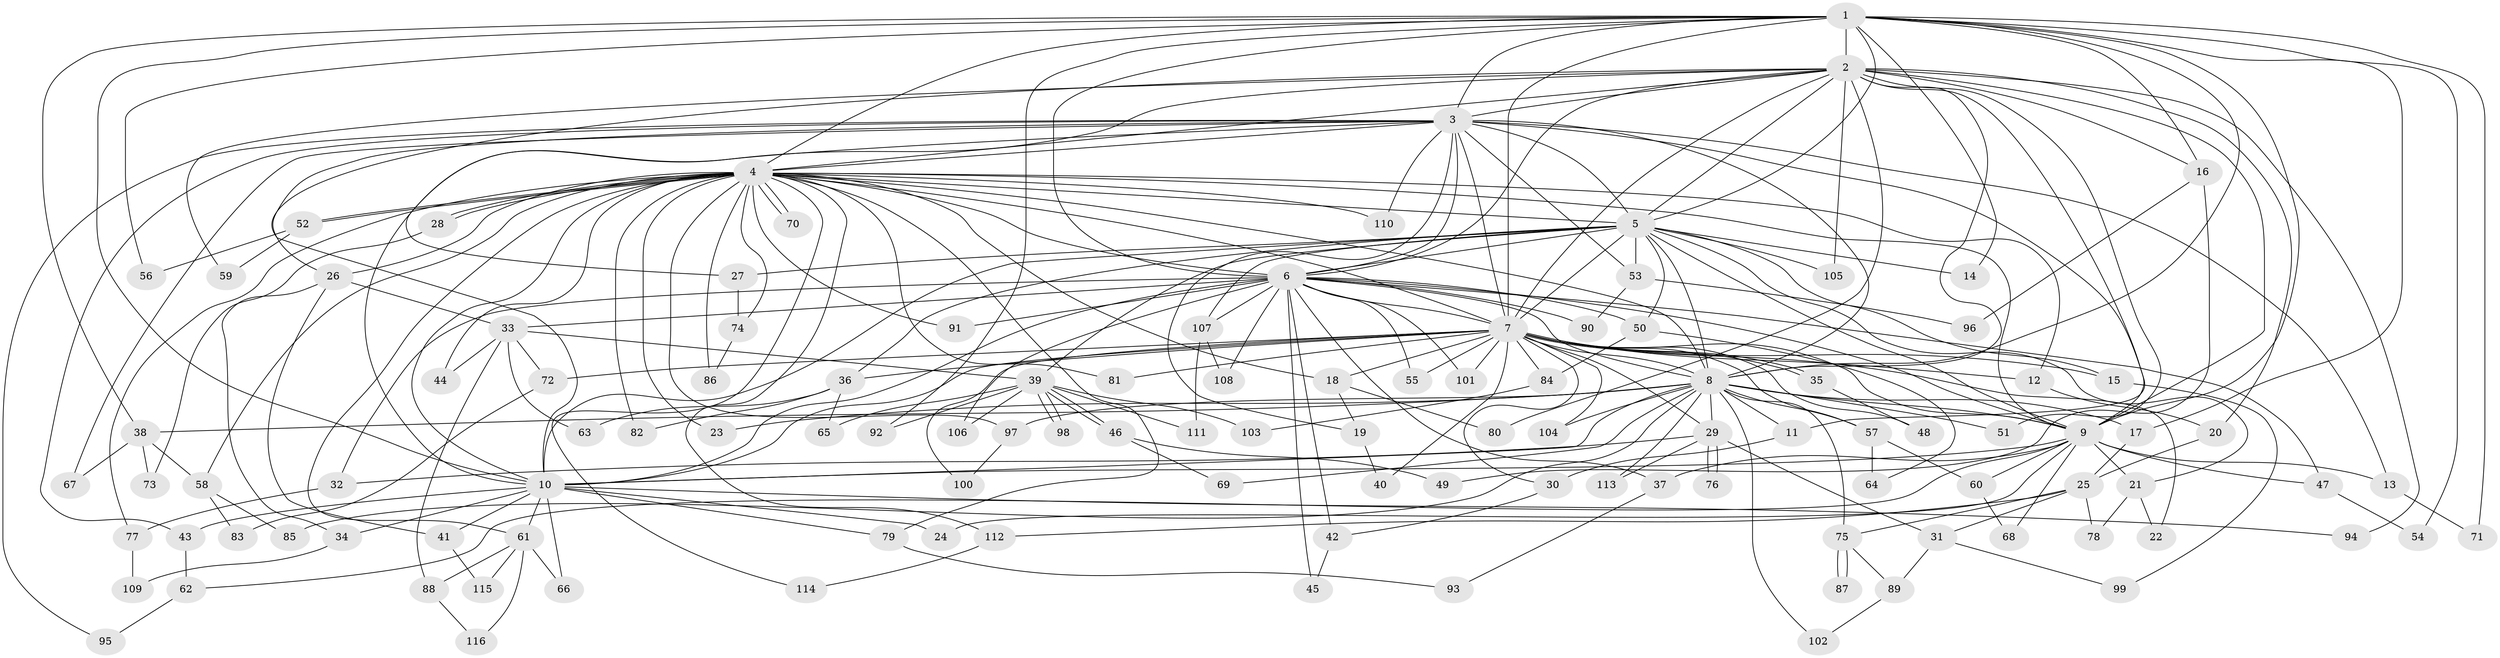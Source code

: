 // coarse degree distribution, {4: 0.2127659574468085, 16: 0.02127659574468085, 9: 0.06382978723404255, 14: 0.02127659574468085, 3: 0.14893617021276595, 21: 0.02127659574468085, 2: 0.23404255319148937, 7: 0.02127659574468085, 5: 0.06382978723404255, 6: 0.02127659574468085, 1: 0.10638297872340426, 19: 0.02127659574468085, 17: 0.02127659574468085, 20: 0.02127659574468085}
// Generated by graph-tools (version 1.1) at 2025/36/03/04/25 23:36:15]
// undirected, 116 vertices, 257 edges
graph export_dot {
  node [color=gray90,style=filled];
  1;
  2;
  3;
  4;
  5;
  6;
  7;
  8;
  9;
  10;
  11;
  12;
  13;
  14;
  15;
  16;
  17;
  18;
  19;
  20;
  21;
  22;
  23;
  24;
  25;
  26;
  27;
  28;
  29;
  30;
  31;
  32;
  33;
  34;
  35;
  36;
  37;
  38;
  39;
  40;
  41;
  42;
  43;
  44;
  45;
  46;
  47;
  48;
  49;
  50;
  51;
  52;
  53;
  54;
  55;
  56;
  57;
  58;
  59;
  60;
  61;
  62;
  63;
  64;
  65;
  66;
  67;
  68;
  69;
  70;
  71;
  72;
  73;
  74;
  75;
  76;
  77;
  78;
  79;
  80;
  81;
  82;
  83;
  84;
  85;
  86;
  87;
  88;
  89;
  90;
  91;
  92;
  93;
  94;
  95;
  96;
  97;
  98;
  99;
  100;
  101;
  102;
  103;
  104;
  105;
  106;
  107;
  108;
  109;
  110;
  111;
  112;
  113;
  114;
  115;
  116;
  1 -- 2;
  1 -- 3;
  1 -- 4;
  1 -- 5;
  1 -- 6;
  1 -- 7;
  1 -- 8;
  1 -- 9;
  1 -- 10;
  1 -- 14;
  1 -- 16;
  1 -- 17;
  1 -- 38;
  1 -- 54;
  1 -- 56;
  1 -- 71;
  1 -- 92;
  2 -- 3;
  2 -- 4;
  2 -- 5;
  2 -- 6;
  2 -- 7;
  2 -- 8;
  2 -- 9;
  2 -- 10;
  2 -- 11;
  2 -- 16;
  2 -- 20;
  2 -- 27;
  2 -- 51;
  2 -- 59;
  2 -- 80;
  2 -- 94;
  2 -- 105;
  3 -- 4;
  3 -- 5;
  3 -- 6;
  3 -- 7;
  3 -- 8;
  3 -- 9;
  3 -- 10;
  3 -- 13;
  3 -- 19;
  3 -- 26;
  3 -- 43;
  3 -- 53;
  3 -- 67;
  3 -- 95;
  3 -- 110;
  4 -- 5;
  4 -- 6;
  4 -- 7;
  4 -- 8;
  4 -- 9;
  4 -- 10;
  4 -- 12;
  4 -- 18;
  4 -- 23;
  4 -- 26;
  4 -- 28;
  4 -- 28;
  4 -- 44;
  4 -- 52;
  4 -- 52;
  4 -- 58;
  4 -- 61;
  4 -- 70;
  4 -- 70;
  4 -- 74;
  4 -- 77;
  4 -- 79;
  4 -- 81;
  4 -- 82;
  4 -- 86;
  4 -- 91;
  4 -- 97;
  4 -- 110;
  4 -- 112;
  4 -- 114;
  5 -- 6;
  5 -- 7;
  5 -- 8;
  5 -- 9;
  5 -- 10;
  5 -- 14;
  5 -- 15;
  5 -- 21;
  5 -- 27;
  5 -- 36;
  5 -- 39;
  5 -- 50;
  5 -- 53;
  5 -- 105;
  5 -- 107;
  6 -- 7;
  6 -- 8;
  6 -- 9;
  6 -- 10;
  6 -- 32;
  6 -- 33;
  6 -- 37;
  6 -- 42;
  6 -- 45;
  6 -- 47;
  6 -- 50;
  6 -- 55;
  6 -- 90;
  6 -- 91;
  6 -- 101;
  6 -- 106;
  6 -- 107;
  6 -- 108;
  7 -- 8;
  7 -- 9;
  7 -- 10;
  7 -- 12;
  7 -- 15;
  7 -- 18;
  7 -- 22;
  7 -- 29;
  7 -- 30;
  7 -- 35;
  7 -- 35;
  7 -- 36;
  7 -- 40;
  7 -- 48;
  7 -- 55;
  7 -- 57;
  7 -- 72;
  7 -- 81;
  7 -- 84;
  7 -- 100;
  7 -- 101;
  7 -- 104;
  8 -- 9;
  8 -- 10;
  8 -- 11;
  8 -- 17;
  8 -- 23;
  8 -- 29;
  8 -- 38;
  8 -- 51;
  8 -- 57;
  8 -- 69;
  8 -- 75;
  8 -- 85;
  8 -- 97;
  8 -- 102;
  8 -- 104;
  8 -- 113;
  9 -- 10;
  9 -- 13;
  9 -- 21;
  9 -- 24;
  9 -- 37;
  9 -- 47;
  9 -- 60;
  9 -- 62;
  9 -- 68;
  10 -- 24;
  10 -- 34;
  10 -- 41;
  10 -- 43;
  10 -- 61;
  10 -- 66;
  10 -- 79;
  10 -- 94;
  11 -- 30;
  12 -- 20;
  13 -- 71;
  15 -- 99;
  16 -- 49;
  16 -- 96;
  17 -- 25;
  18 -- 19;
  18 -- 80;
  19 -- 40;
  20 -- 25;
  21 -- 22;
  21 -- 78;
  25 -- 31;
  25 -- 75;
  25 -- 78;
  25 -- 112;
  26 -- 33;
  26 -- 34;
  26 -- 41;
  27 -- 74;
  28 -- 73;
  29 -- 31;
  29 -- 32;
  29 -- 76;
  29 -- 76;
  29 -- 113;
  30 -- 42;
  31 -- 89;
  31 -- 99;
  32 -- 77;
  33 -- 39;
  33 -- 44;
  33 -- 63;
  33 -- 72;
  33 -- 88;
  34 -- 109;
  35 -- 48;
  36 -- 63;
  36 -- 65;
  36 -- 82;
  37 -- 93;
  38 -- 58;
  38 -- 67;
  38 -- 73;
  39 -- 46;
  39 -- 46;
  39 -- 65;
  39 -- 92;
  39 -- 98;
  39 -- 98;
  39 -- 103;
  39 -- 106;
  39 -- 111;
  41 -- 115;
  42 -- 45;
  43 -- 62;
  46 -- 49;
  46 -- 69;
  47 -- 54;
  50 -- 64;
  50 -- 84;
  52 -- 56;
  52 -- 59;
  53 -- 90;
  53 -- 96;
  57 -- 60;
  57 -- 64;
  58 -- 83;
  58 -- 85;
  60 -- 68;
  61 -- 66;
  61 -- 88;
  61 -- 115;
  61 -- 116;
  62 -- 95;
  72 -- 83;
  74 -- 86;
  75 -- 87;
  75 -- 87;
  75 -- 89;
  77 -- 109;
  79 -- 93;
  84 -- 103;
  88 -- 116;
  89 -- 102;
  97 -- 100;
  107 -- 108;
  107 -- 111;
  112 -- 114;
}
